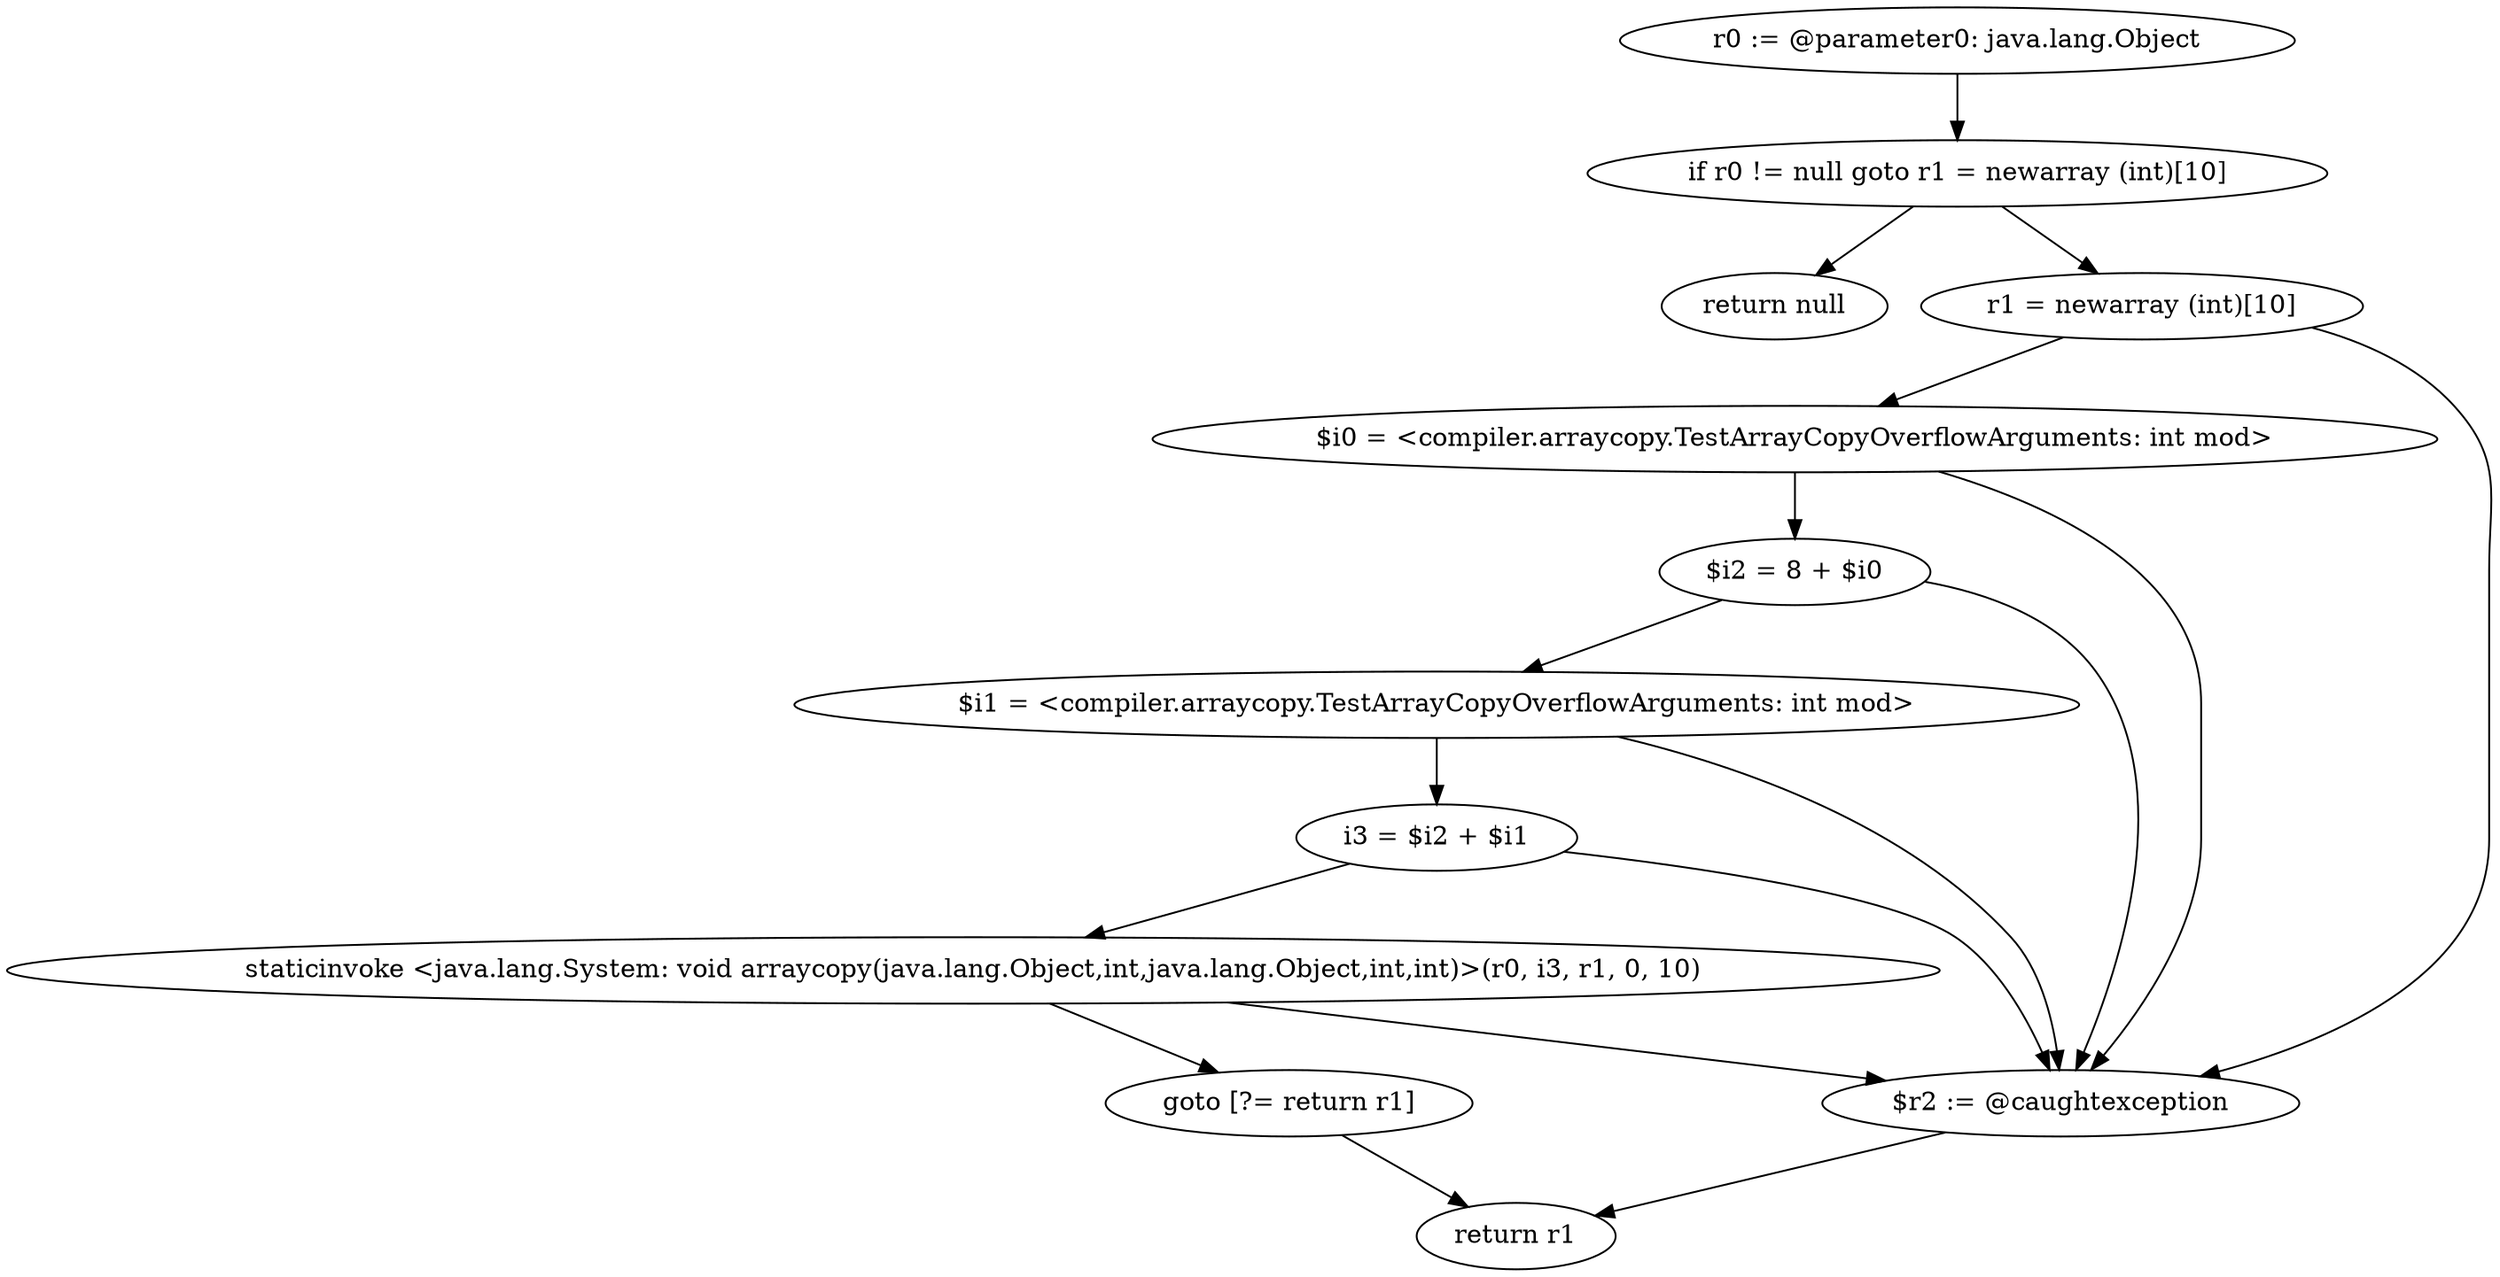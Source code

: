 digraph "unitGraph" {
    "r0 := @parameter0: java.lang.Object"
    "if r0 != null goto r1 = newarray (int)[10]"
    "return null"
    "r1 = newarray (int)[10]"
    "$i0 = <compiler.arraycopy.TestArrayCopyOverflowArguments: int mod>"
    "$i2 = 8 + $i0"
    "$i1 = <compiler.arraycopy.TestArrayCopyOverflowArguments: int mod>"
    "i3 = $i2 + $i1"
    "staticinvoke <java.lang.System: void arraycopy(java.lang.Object,int,java.lang.Object,int,int)>(r0, i3, r1, 0, 10)"
    "goto [?= return r1]"
    "$r2 := @caughtexception"
    "return r1"
    "r0 := @parameter0: java.lang.Object"->"if r0 != null goto r1 = newarray (int)[10]";
    "if r0 != null goto r1 = newarray (int)[10]"->"return null";
    "if r0 != null goto r1 = newarray (int)[10]"->"r1 = newarray (int)[10]";
    "r1 = newarray (int)[10]"->"$i0 = <compiler.arraycopy.TestArrayCopyOverflowArguments: int mod>";
    "r1 = newarray (int)[10]"->"$r2 := @caughtexception";
    "$i0 = <compiler.arraycopy.TestArrayCopyOverflowArguments: int mod>"->"$i2 = 8 + $i0";
    "$i0 = <compiler.arraycopy.TestArrayCopyOverflowArguments: int mod>"->"$r2 := @caughtexception";
    "$i2 = 8 + $i0"->"$i1 = <compiler.arraycopy.TestArrayCopyOverflowArguments: int mod>";
    "$i2 = 8 + $i0"->"$r2 := @caughtexception";
    "$i1 = <compiler.arraycopy.TestArrayCopyOverflowArguments: int mod>"->"i3 = $i2 + $i1";
    "$i1 = <compiler.arraycopy.TestArrayCopyOverflowArguments: int mod>"->"$r2 := @caughtexception";
    "i3 = $i2 + $i1"->"staticinvoke <java.lang.System: void arraycopy(java.lang.Object,int,java.lang.Object,int,int)>(r0, i3, r1, 0, 10)";
    "i3 = $i2 + $i1"->"$r2 := @caughtexception";
    "staticinvoke <java.lang.System: void arraycopy(java.lang.Object,int,java.lang.Object,int,int)>(r0, i3, r1, 0, 10)"->"goto [?= return r1]";
    "staticinvoke <java.lang.System: void arraycopy(java.lang.Object,int,java.lang.Object,int,int)>(r0, i3, r1, 0, 10)"->"$r2 := @caughtexception";
    "goto [?= return r1]"->"return r1";
    "$r2 := @caughtexception"->"return r1";
}
